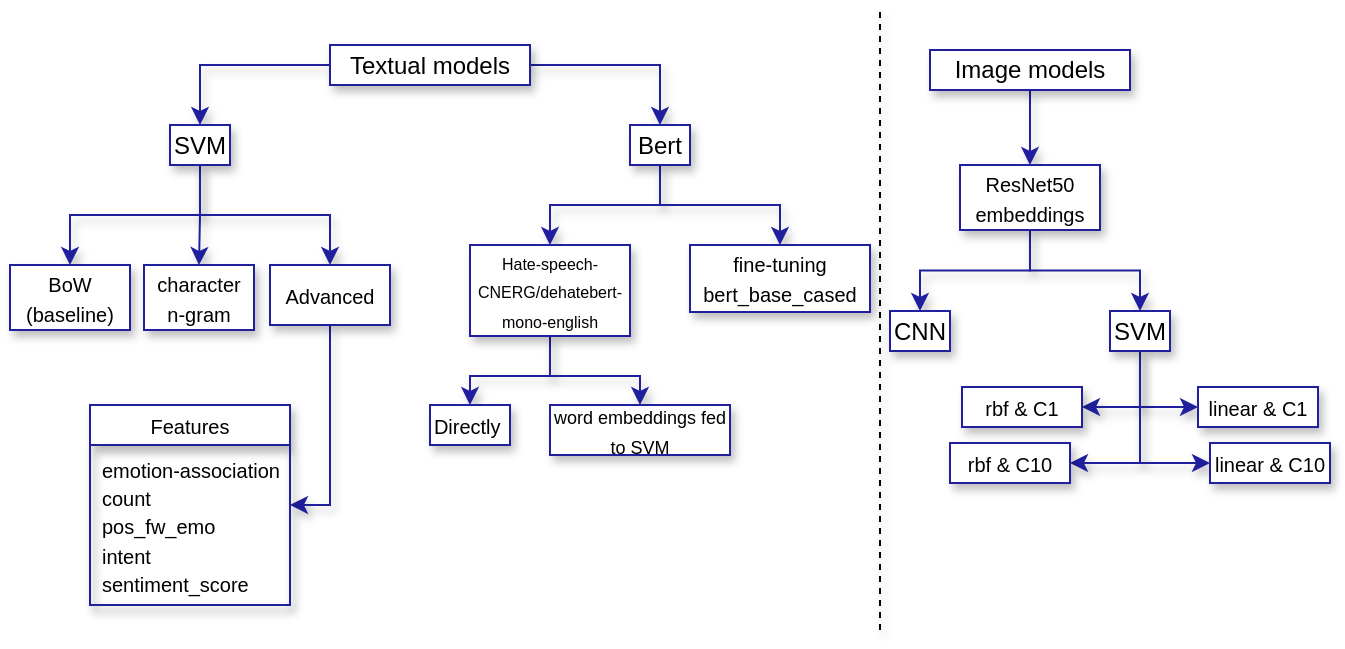 <mxfile version="21.3.2" type="device">
  <diagram id="Ndr7JYyaQSYR98B8aD1h" name="Page-1">
    <mxGraphModel dx="893" dy="105" grid="0" gridSize="10" guides="0" tooltips="1" connect="1" arrows="1" fold="1" page="1" pageScale="1" pageWidth="700" pageHeight="400" math="0" shadow="0">
      <root>
        <mxCell id="0" />
        <mxCell id="1" parent="0" />
        <mxCell id="l23HTdPV-udezACaijx9-20" style="edgeStyle=orthogonalEdgeStyle;rounded=0;orthogonalLoop=1;jettySize=auto;html=1;entryX=0.5;entryY=0;entryDx=0;entryDy=0;strokeColor=#20209E;shadow=1;" parent="1" source="l23HTdPV-udezACaijx9-9" target="l23HTdPV-udezACaijx9-10" edge="1">
          <mxGeometry relative="1" as="geometry" />
        </mxCell>
        <mxCell id="l23HTdPV-udezACaijx9-21" style="edgeStyle=orthogonalEdgeStyle;rounded=0;orthogonalLoop=1;jettySize=auto;html=1;exitX=1;exitY=0.5;exitDx=0;exitDy=0;entryX=0.5;entryY=0;entryDx=0;entryDy=0;strokeColor=#20209E;shadow=1;" parent="1" source="l23HTdPV-udezACaijx9-9" target="l23HTdPV-udezACaijx9-11" edge="1">
          <mxGeometry relative="1" as="geometry" />
        </mxCell>
        <mxCell id="l23HTdPV-udezACaijx9-9" value="Textual models" style="rounded=0;whiteSpace=wrap;html=1;strokeColor=#20209E;shadow=1;" parent="1" vertex="1">
          <mxGeometry x="181" y="465.5" width="100" height="20" as="geometry" />
        </mxCell>
        <mxCell id="l23HTdPV-udezACaijx9-22" style="edgeStyle=orthogonalEdgeStyle;rounded=0;orthogonalLoop=1;jettySize=auto;html=1;exitX=0.5;exitY=1;exitDx=0;exitDy=0;strokeColor=#20209E;shadow=1;" parent="1" source="l23HTdPV-udezACaijx9-10" target="l23HTdPV-udezACaijx9-13" edge="1">
          <mxGeometry relative="1" as="geometry" />
        </mxCell>
        <mxCell id="l23HTdPV-udezACaijx9-23" style="edgeStyle=orthogonalEdgeStyle;rounded=0;orthogonalLoop=1;jettySize=auto;html=1;exitX=0.5;exitY=1;exitDx=0;exitDy=0;entryX=0.5;entryY=0;entryDx=0;entryDy=0;strokeColor=#20209E;shadow=1;" parent="1" source="l23HTdPV-udezACaijx9-10" target="l23HTdPV-udezACaijx9-12" edge="1">
          <mxGeometry relative="1" as="geometry" />
        </mxCell>
        <mxCell id="l23HTdPV-udezACaijx9-24" style="edgeStyle=orthogonalEdgeStyle;rounded=0;orthogonalLoop=1;jettySize=auto;html=1;exitX=0.5;exitY=1;exitDx=0;exitDy=0;strokeColor=#20209E;shadow=1;" parent="1" source="l23HTdPV-udezACaijx9-10" target="l23HTdPV-udezACaijx9-14" edge="1">
          <mxGeometry relative="1" as="geometry" />
        </mxCell>
        <mxCell id="l23HTdPV-udezACaijx9-10" value="SVM" style="rounded=0;whiteSpace=wrap;html=1;strokeColor=#20209E;shadow=1;" parent="1" vertex="1">
          <mxGeometry x="101" y="505.5" width="30" height="20" as="geometry" />
        </mxCell>
        <mxCell id="l23HTdPV-udezACaijx9-25" style="edgeStyle=orthogonalEdgeStyle;rounded=0;orthogonalLoop=1;jettySize=auto;html=1;exitX=0.5;exitY=1;exitDx=0;exitDy=0;strokeColor=#20209E;shadow=1;" parent="1" source="l23HTdPV-udezACaijx9-11" target="l23HTdPV-udezACaijx9-15" edge="1">
          <mxGeometry relative="1" as="geometry" />
        </mxCell>
        <mxCell id="l23HTdPV-udezACaijx9-26" style="edgeStyle=orthogonalEdgeStyle;rounded=0;orthogonalLoop=1;jettySize=auto;html=1;exitX=0.5;exitY=1;exitDx=0;exitDy=0;strokeColor=#20209E;shadow=1;" parent="1" source="l23HTdPV-udezACaijx9-11" target="l23HTdPV-udezACaijx9-17" edge="1">
          <mxGeometry relative="1" as="geometry" />
        </mxCell>
        <mxCell id="l23HTdPV-udezACaijx9-11" value="Bert" style="rounded=0;whiteSpace=wrap;html=1;strokeColor=#20209E;shadow=1;" parent="1" vertex="1">
          <mxGeometry x="331" y="505.5" width="30" height="20" as="geometry" />
        </mxCell>
        <mxCell id="l23HTdPV-udezACaijx9-12" value="&lt;font style=&quot;font-size: 10px;&quot;&gt;BoW (baseline)&lt;/font&gt;" style="rounded=0;whiteSpace=wrap;html=1;strokeColor=#20209E;shadow=1;" parent="1" vertex="1">
          <mxGeometry x="21" y="575.5" width="60" height="32.5" as="geometry" />
        </mxCell>
        <mxCell id="l23HTdPV-udezACaijx9-13" value="&lt;font style=&quot;font-size: 10px;&quot;&gt;character n-gram&lt;/font&gt;" style="whiteSpace=wrap;html=1;strokeColor=#20209E;shadow=1;" parent="1" vertex="1">
          <mxGeometry x="88" y="575.5" width="55" height="32.5" as="geometry" />
        </mxCell>
        <mxCell id="l23HTdPV-udezACaijx9-47" style="edgeStyle=orthogonalEdgeStyle;rounded=0;orthogonalLoop=1;jettySize=auto;html=1;exitX=0.5;exitY=1;exitDx=0;exitDy=0;entryX=1;entryY=0.5;entryDx=0;entryDy=0;strokeColor=#20209E;shadow=1;" parent="1" source="l23HTdPV-udezACaijx9-14" target="l23HTdPV-udezACaijx9-43" edge="1">
          <mxGeometry relative="1" as="geometry" />
        </mxCell>
        <mxCell id="l23HTdPV-udezACaijx9-14" value="&lt;font style=&quot;font-size: 10px;&quot;&gt;Advanced&lt;/font&gt;" style="whiteSpace=wrap;html=1;strokeColor=#20209E;shadow=1;" parent="1" vertex="1">
          <mxGeometry x="151" y="575.5" width="60" height="30" as="geometry" />
        </mxCell>
        <mxCell id="l23HTdPV-udezACaijx9-27" style="edgeStyle=orthogonalEdgeStyle;rounded=0;orthogonalLoop=1;jettySize=auto;html=1;exitX=0.5;exitY=1;exitDx=0;exitDy=0;strokeColor=#20209E;shadow=1;" parent="1" source="l23HTdPV-udezACaijx9-15" target="l23HTdPV-udezACaijx9-18" edge="1">
          <mxGeometry relative="1" as="geometry" />
        </mxCell>
        <mxCell id="l23HTdPV-udezACaijx9-28" style="edgeStyle=orthogonalEdgeStyle;rounded=0;orthogonalLoop=1;jettySize=auto;html=1;exitX=0.5;exitY=1;exitDx=0;exitDy=0;strokeColor=#20209E;shadow=1;" parent="1" source="l23HTdPV-udezACaijx9-15" target="l23HTdPV-udezACaijx9-19" edge="1">
          <mxGeometry relative="1" as="geometry" />
        </mxCell>
        <mxCell id="l23HTdPV-udezACaijx9-15" value="&lt;font style=&quot;font-size: 8px;&quot;&gt;Hate-speech-CNERG/dehatebert-mono-english&lt;/font&gt;" style="whiteSpace=wrap;html=1;strokeColor=#20209E;shadow=1;" parent="1" vertex="1">
          <mxGeometry x="251" y="565.5" width="80" height="45.5" as="geometry" />
        </mxCell>
        <mxCell id="l23HTdPV-udezACaijx9-17" value="&lt;font style=&quot;font-size: 10px;&quot;&gt;fine-tuning bert_base_cased&lt;/font&gt;" style="whiteSpace=wrap;html=1;strokeColor=#20209E;shadow=1;" parent="1" vertex="1">
          <mxGeometry x="361" y="565.5" width="90" height="33.5" as="geometry" />
        </mxCell>
        <mxCell id="l23HTdPV-udezACaijx9-18" value="&lt;font style=&quot;font-size: 10px;&quot;&gt;Directly&amp;nbsp;&lt;/font&gt;" style="whiteSpace=wrap;html=1;strokeColor=#20209E;shadow=1;" parent="1" vertex="1">
          <mxGeometry x="231" y="645.5" width="40" height="20" as="geometry" />
        </mxCell>
        <mxCell id="l23HTdPV-udezACaijx9-19" value="&lt;font style=&quot;font-size: 9px;&quot;&gt;word embeddings fed to SVM&lt;/font&gt;" style="whiteSpace=wrap;html=1;strokeColor=#20209E;shadow=1;" parent="1" vertex="1">
          <mxGeometry x="291" y="645.5" width="90" height="25" as="geometry" />
        </mxCell>
        <mxCell id="l23HTdPV-udezACaijx9-48" style="edgeStyle=orthogonalEdgeStyle;rounded=0;orthogonalLoop=1;jettySize=auto;html=1;entryX=0.5;entryY=0;entryDx=0;entryDy=0;strokeColor=#20209E;shadow=1;" parent="1" source="l23HTdPV-udezACaijx9-29" target="l23HTdPV-udezACaijx9-30" edge="1">
          <mxGeometry relative="1" as="geometry" />
        </mxCell>
        <mxCell id="l23HTdPV-udezACaijx9-29" value="Image models" style="whiteSpace=wrap;html=1;strokeColor=#20209E;shadow=1;" parent="1" vertex="1">
          <mxGeometry x="481" y="468" width="100" height="20" as="geometry" />
        </mxCell>
        <mxCell id="l23HTdPV-udezACaijx9-49" style="edgeStyle=orthogonalEdgeStyle;rounded=0;orthogonalLoop=1;jettySize=auto;html=1;exitX=0.5;exitY=1;exitDx=0;exitDy=0;entryX=0.5;entryY=0;entryDx=0;entryDy=0;strokeColor=#20209E;shadow=1;" parent="1" source="l23HTdPV-udezACaijx9-30" target="l23HTdPV-udezACaijx9-31" edge="1">
          <mxGeometry relative="1" as="geometry" />
        </mxCell>
        <mxCell id="l23HTdPV-udezACaijx9-50" style="edgeStyle=orthogonalEdgeStyle;rounded=0;orthogonalLoop=1;jettySize=auto;html=1;exitX=0.5;exitY=1;exitDx=0;exitDy=0;entryX=0.5;entryY=0;entryDx=0;entryDy=0;strokeColor=#20209E;shadow=1;" parent="1" source="l23HTdPV-udezACaijx9-30" target="l23HTdPV-udezACaijx9-32" edge="1">
          <mxGeometry relative="1" as="geometry" />
        </mxCell>
        <mxCell id="l23HTdPV-udezACaijx9-30" value="&lt;font style=&quot;font-size: 10px;&quot;&gt;ResNet50 embeddings&lt;/font&gt;" style="whiteSpace=wrap;html=1;strokeColor=#20209E;shadow=1;" parent="1" vertex="1">
          <mxGeometry x="496" y="525.5" width="70" height="32.5" as="geometry" />
        </mxCell>
        <mxCell id="l23HTdPV-udezACaijx9-39" style="edgeStyle=orthogonalEdgeStyle;rounded=0;orthogonalLoop=1;jettySize=auto;html=1;exitX=0.5;exitY=1;exitDx=0;exitDy=0;entryX=1;entryY=0.5;entryDx=0;entryDy=0;strokeColor=#20209E;shadow=1;" parent="1" source="l23HTdPV-udezACaijx9-31" target="l23HTdPV-udezACaijx9-33" edge="1">
          <mxGeometry relative="1" as="geometry" />
        </mxCell>
        <mxCell id="l23HTdPV-udezACaijx9-40" style="edgeStyle=orthogonalEdgeStyle;rounded=0;orthogonalLoop=1;jettySize=auto;html=1;exitX=0.5;exitY=1;exitDx=0;exitDy=0;entryX=0;entryY=0.5;entryDx=0;entryDy=0;strokeColor=#20209E;shadow=1;" parent="1" source="l23HTdPV-udezACaijx9-31" target="l23HTdPV-udezACaijx9-35" edge="1">
          <mxGeometry relative="1" as="geometry" />
        </mxCell>
        <mxCell id="l23HTdPV-udezACaijx9-41" style="edgeStyle=orthogonalEdgeStyle;rounded=0;orthogonalLoop=1;jettySize=auto;html=1;exitX=0.5;exitY=1;exitDx=0;exitDy=0;entryX=1;entryY=0.5;entryDx=0;entryDy=0;strokeColor=#20209E;shadow=1;" parent="1" source="l23HTdPV-udezACaijx9-31" target="l23HTdPV-udezACaijx9-34" edge="1">
          <mxGeometry relative="1" as="geometry" />
        </mxCell>
        <mxCell id="l23HTdPV-udezACaijx9-42" style="edgeStyle=orthogonalEdgeStyle;rounded=0;orthogonalLoop=1;jettySize=auto;html=1;exitX=0.5;exitY=1;exitDx=0;exitDy=0;entryX=0;entryY=0.5;entryDx=0;entryDy=0;strokeColor=#20209E;shadow=1;" parent="1" source="l23HTdPV-udezACaijx9-31" target="l23HTdPV-udezACaijx9-36" edge="1">
          <mxGeometry relative="1" as="geometry" />
        </mxCell>
        <mxCell id="l23HTdPV-udezACaijx9-31" value="SVM" style="rounded=0;whiteSpace=wrap;html=1;strokeColor=#20209E;shadow=1;" parent="1" vertex="1">
          <mxGeometry x="571" y="598.5" width="30" height="20" as="geometry" />
        </mxCell>
        <mxCell id="l23HTdPV-udezACaijx9-32" value="CNN" style="rounded=0;whiteSpace=wrap;html=1;strokeColor=#20209E;shadow=1;" parent="1" vertex="1">
          <mxGeometry x="461" y="598.5" width="30" height="20" as="geometry" />
        </mxCell>
        <mxCell id="l23HTdPV-udezACaijx9-33" value="&lt;font style=&quot;font-size: 10px;&quot;&gt;rbf &amp;amp; C1&lt;/font&gt;" style="whiteSpace=wrap;html=1;strokeColor=#20209E;shadow=1;" parent="1" vertex="1">
          <mxGeometry x="497" y="636.5" width="60" height="20" as="geometry" />
        </mxCell>
        <mxCell id="l23HTdPV-udezACaijx9-34" value="&lt;font style=&quot;font-size: 10px;&quot;&gt;rbf &amp;amp; C10&lt;/font&gt;" style="whiteSpace=wrap;html=1;strokeColor=#20209E;shadow=1;" parent="1" vertex="1">
          <mxGeometry x="491" y="664.5" width="60" height="20" as="geometry" />
        </mxCell>
        <mxCell id="l23HTdPV-udezACaijx9-35" value="&lt;font style=&quot;font-size: 10px;&quot;&gt;linear &amp;amp; C1&lt;/font&gt;" style="whiteSpace=wrap;html=1;strokeColor=#20209E;shadow=1;" parent="1" vertex="1">
          <mxGeometry x="615" y="636.5" width="60" height="20" as="geometry" />
        </mxCell>
        <mxCell id="l23HTdPV-udezACaijx9-36" value="&lt;font style=&quot;font-size: 10px;&quot;&gt;linear &amp;amp; C10&lt;/font&gt;" style="whiteSpace=wrap;html=1;strokeColor=#20209E;shadow=1;" parent="1" vertex="1">
          <mxGeometry x="621" y="664.5" width="60" height="20" as="geometry" />
        </mxCell>
        <mxCell id="l23HTdPV-udezACaijx9-43" value="&lt;font style=&quot;font-size: 10px;&quot;&gt;Features&lt;/font&gt;" style="swimlane;fontStyle=0;childLayout=stackLayout;horizontal=1;startSize=20;horizontalStack=0;resizeParent=1;resizeParentMax=0;resizeLast=0;collapsible=1;marginBottom=0;whiteSpace=wrap;html=1;strokeColor=#20209E;shadow=1;" parent="1" vertex="1">
          <mxGeometry x="61" y="645.5" width="100" height="100" as="geometry">
            <mxRectangle x="80" y="719.5" width="80" height="30" as="alternateBounds" />
          </mxGeometry>
        </mxCell>
        <mxCell id="l23HTdPV-udezACaijx9-44" value="&lt;font style=&quot;font-size: 10px;&quot;&gt;emotion-association&lt;br&gt;count&lt;br&gt;pos_fw_emo&lt;br&gt;intent&lt;br&gt;sentiment_score&lt;br&gt;&lt;/font&gt;" style="text;strokeColor=#20209E;fillColor=none;align=left;verticalAlign=middle;spacingLeft=4;spacingRight=4;overflow=hidden;points=[[0,0.5],[1,0.5]];portConstraint=eastwest;rotatable=0;whiteSpace=wrap;html=1;shadow=1;" parent="l23HTdPV-udezACaijx9-43" vertex="1">
          <mxGeometry y="20" width="100" height="80" as="geometry" />
        </mxCell>
        <mxCell id="l23HTdPV-udezACaijx9-51" value="" style="endArrow=none;dashed=1;html=1;rounded=0;shadow=1;" parent="1" edge="1">
          <mxGeometry width="50" height="50" relative="1" as="geometry">
            <mxPoint x="456" y="758" as="sourcePoint" />
            <mxPoint x="456" y="448" as="targetPoint" />
          </mxGeometry>
        </mxCell>
      </root>
    </mxGraphModel>
  </diagram>
</mxfile>
